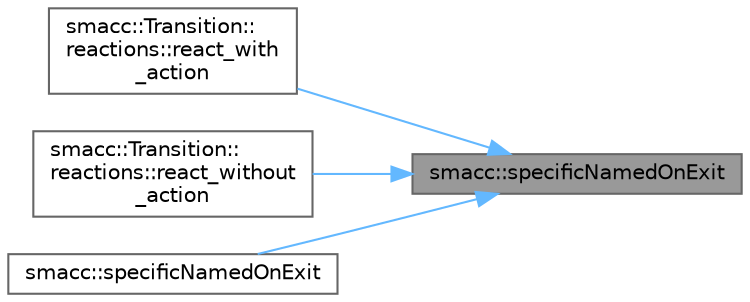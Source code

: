 digraph "smacc::specificNamedOnExit"
{
 // LATEX_PDF_SIZE
  bgcolor="transparent";
  edge [fontname=Helvetica,fontsize=10,labelfontname=Helvetica,labelfontsize=10];
  node [fontname=Helvetica,fontsize=10,shape=box,height=0.2,width=0.4];
  rankdir="RL";
  Node1 [label="smacc::specificNamedOnExit",height=0.2,width=0.4,color="gray40", fillcolor="grey60", style="filled", fontcolor="black",tooltip=" "];
  Node1 -> Node2 [dir="back",color="steelblue1",style="solid"];
  Node2 [label="smacc::Transition::\lreactions::react_with\l_action",height=0.2,width=0.4,color="grey40", fillcolor="white", style="filled",URL="$structsmacc_1_1Transition_1_1reactions.html#a843ddc3d10e2aec66a702745852455c3",tooltip=" "];
  Node1 -> Node3 [dir="back",color="steelblue1",style="solid"];
  Node3 [label="smacc::Transition::\lreactions::react_without\l_action",height=0.2,width=0.4,color="grey40", fillcolor="white", style="filled",URL="$structsmacc_1_1Transition_1_1reactions.html#a96a69cf5b0cbd1e8fc49ca57efb37581",tooltip=" "];
  Node1 -> Node4 [dir="back",color="steelblue1",style="solid"];
  Node4 [label="smacc::specificNamedOnExit",height=0.2,width=0.4,color="grey40", fillcolor="white", style="filled",URL="$namespacesmacc.html#ad462e5c9a025fe42bb06de617fabeaa5",tooltip=" "];
}
